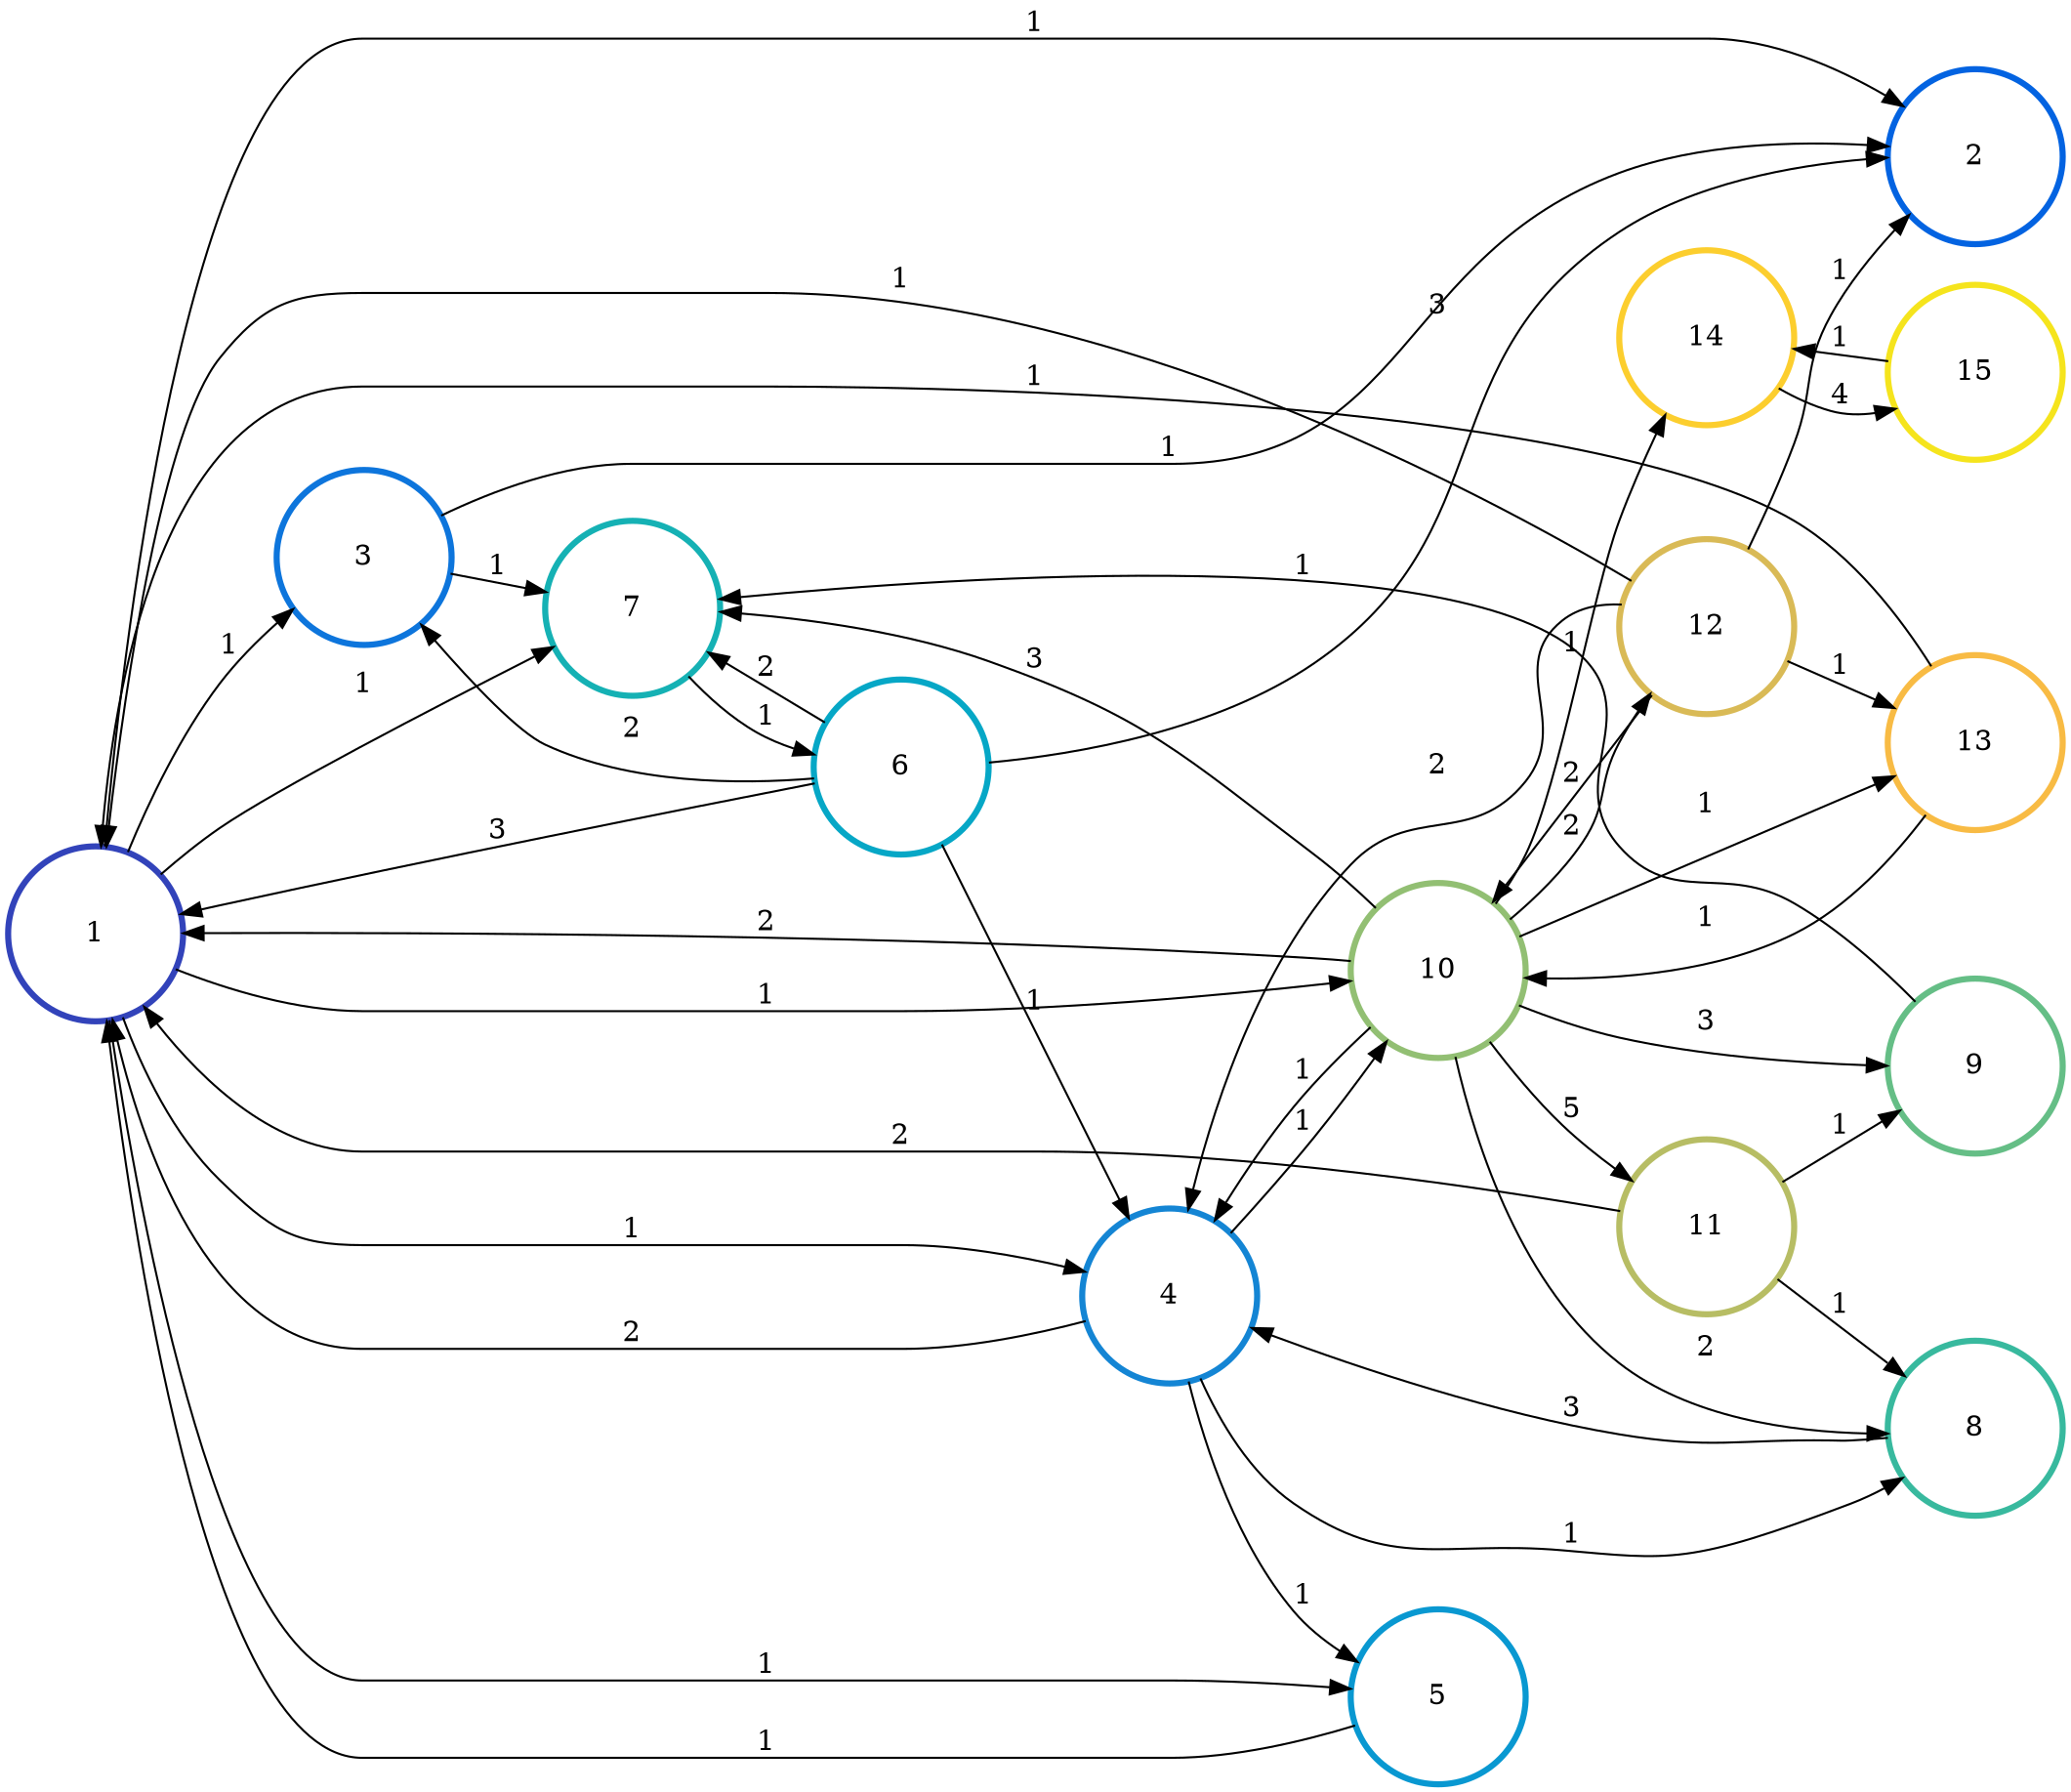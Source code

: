 digraph N {
	overlap="false"
	rankdir="LR"
	0 [label="1",width=1.2,height=1.2,style="",penwidth=3,color="#3243BA"]
	1 [label="2",width=1.2,height=1.2,style="",penwidth=3,color="#0363E1"]
	2 [label="3",width=1.2,height=1.2,style="",penwidth=3,color="#0D75DC"]
	3 [label="4",width=1.2,height=1.2,style="",penwidth=3,color="#1485D4"]
	4 [label="5",width=1.2,height=1.2,style="",penwidth=3,color="#0998D1"]
	5 [label="6",width=1.2,height=1.2,style="",penwidth=3,color="#06A7C6"]
	6 [label="7",width=1.2,height=1.2,style="",penwidth=3,color="#15B1B4"]
	7 [label="8",width=1.2,height=1.2,style="",penwidth=3,color="#38B99E"]
	8 [label="9",width=1.2,height=1.2,style="",penwidth=3,color="#65BE86"]
	9 [label="10",width=1.2,height=1.2,style="",penwidth=3,color="#92BF73"]
	10 [label="11",width=1.2,height=1.2,style="",penwidth=3,color="#B7BD64"]
	11 [label="12",width=1.2,height=1.2,style="",penwidth=3,color="#D9BA56"]
	12 [label="13",width=1.2,height=1.2,style="",penwidth=3,color="#F8BB44"]
	13 [label="14",width=1.2,height=1.2,style="",penwidth=3,color="#FCCE2E"]
	14 [label="15",width=1.2,height=1.2,style="",penwidth=3,color="#F5E41D"]
	0 -> 1 [penwidth=1,color=black,label="1"]
	0 -> 2 [penwidth=1,color=black,label="1"]
	0 -> 3 [penwidth=1,color=black,label="1"]
	0 -> 4 [penwidth=1,color=black,label="1"]
	0 -> 6 [penwidth=1,color=black,label="1"]
	0 -> 9 [penwidth=1,color=black,label="1"]
	2 -> 1 [penwidth=1,color=black,label="1"]
	2 -> 6 [penwidth=1,color=black,label="1"]
	3 -> 0 [penwidth=1,color=black,label="2"]
	3 -> 4 [penwidth=1,color=black,label="1"]
	3 -> 7 [penwidth=1,color=black,label="1"]
	3 -> 9 [penwidth=1,color=black,label="1"]
	4 -> 0 [penwidth=1,color=black,label="1"]
	5 -> 0 [penwidth=1,color=black,label="3"]
	5 -> 1 [penwidth=1,color=black,label="3"]
	5 -> 2 [penwidth=1,color=black,label="2"]
	5 -> 3 [penwidth=1,color=black,label="1"]
	5 -> 6 [penwidth=1,color=black,label="2"]
	6 -> 5 [penwidth=1,color=black,label="1"]
	7 -> 3 [penwidth=1,color=black,label="3"]
	8 -> 6 [penwidth=1,color=black,label="1"]
	9 -> 0 [penwidth=1,color=black,label="2"]
	9 -> 3 [penwidth=1,color=black,label="1"]
	9 -> 6 [penwidth=1,color=black,label="3"]
	9 -> 7 [penwidth=1,color=black,label="2"]
	9 -> 8 [penwidth=1,color=black,label="3"]
	9 -> 10 [penwidth=1,color=black,label="5"]
	9 -> 11 [penwidth=1,color=black,label="2"]
	9 -> 12 [penwidth=1,color=black,label="1"]
	9 -> 13 [penwidth=1,color=black,label="1"]
	10 -> 0 [penwidth=1,color=black,label="2"]
	10 -> 7 [penwidth=1,color=black,label="1"]
	10 -> 8 [penwidth=1,color=black,label="1"]
	11 -> 0 [penwidth=1,color=black,label="1"]
	11 -> 1 [penwidth=1,color=black,label="1"]
	11 -> 3 [penwidth=1,color=black,label="2"]
	11 -> 9 [penwidth=1,color=black,label="2"]
	11 -> 12 [penwidth=1,color=black,label="1"]
	12 -> 0 [penwidth=1,color=black,label="1"]
	12 -> 9 [penwidth=1,color=black,label="1"]
	13 -> 14 [penwidth=1,color=black,label="4"]
	14 -> 13 [penwidth=1,color=black,label="1"]
}
